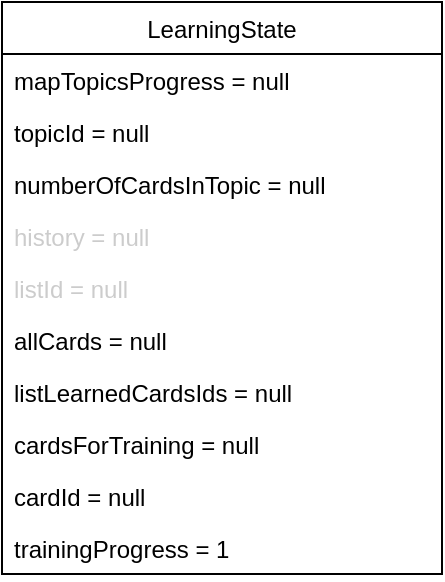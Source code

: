 <mxfile version="14.9.0" type="github">
  <diagram id="C5RBs43oDa-KdzZeNtuy" name="Page-1">
    <mxGraphModel dx="1426" dy="739" grid="1" gridSize="10" guides="1" tooltips="1" connect="1" arrows="1" fold="1" page="1" pageScale="1" pageWidth="827" pageHeight="1169" math="0" shadow="0">
      <root>
        <mxCell id="WIyWlLk6GJQsqaUBKTNV-0" />
        <mxCell id="WIyWlLk6GJQsqaUBKTNV-1" parent="WIyWlLk6GJQsqaUBKTNV-0" />
        <mxCell id="xblVIAik-VGrjhrXgYrc-5" value="LearningState" style="swimlane;fontStyle=0;childLayout=stackLayout;horizontal=1;startSize=26;horizontalStack=0;resizeParent=1;resizeParentMax=0;resizeLast=0;collapsible=1;marginBottom=0;" vertex="1" parent="WIyWlLk6GJQsqaUBKTNV-1">
          <mxGeometry x="600" y="140" width="220" height="286" as="geometry" />
        </mxCell>
        <mxCell id="xblVIAik-VGrjhrXgYrc-15" value="mapTopicsProgress = null" style="text;strokeColor=none;fillColor=none;align=left;verticalAlign=top;spacingLeft=4;spacingRight=4;overflow=hidden;rotatable=0;points=[[0,0.5],[1,0.5]];portConstraint=eastwest;fontColor=#000000;" vertex="1" parent="xblVIAik-VGrjhrXgYrc-5">
          <mxGeometry y="26" width="220" height="26" as="geometry" />
        </mxCell>
        <mxCell id="xblVIAik-VGrjhrXgYrc-6" value="topicId = null" style="text;strokeColor=none;fillColor=none;align=left;verticalAlign=top;spacingLeft=4;spacingRight=4;overflow=hidden;rotatable=0;points=[[0,0.5],[1,0.5]];portConstraint=eastwest;" vertex="1" parent="xblVIAik-VGrjhrXgYrc-5">
          <mxGeometry y="52" width="220" height="26" as="geometry" />
        </mxCell>
        <mxCell id="xblVIAik-VGrjhrXgYrc-9" value="numberOfCardsInTopic = null" style="text;strokeColor=none;fillColor=none;align=left;verticalAlign=top;spacingLeft=4;spacingRight=4;overflow=hidden;rotatable=0;points=[[0,0.5],[1,0.5]];portConstraint=eastwest;" vertex="1" parent="xblVIAik-VGrjhrXgYrc-5">
          <mxGeometry y="78" width="220" height="26" as="geometry" />
        </mxCell>
        <mxCell id="xblVIAik-VGrjhrXgYrc-11" value="history = null" style="text;strokeColor=none;fillColor=none;align=left;verticalAlign=top;spacingLeft=4;spacingRight=4;overflow=hidden;rotatable=0;points=[[0,0.5],[1,0.5]];portConstraint=eastwest;fontColor=#CCCCCC;" vertex="1" parent="xblVIAik-VGrjhrXgYrc-5">
          <mxGeometry y="104" width="220" height="26" as="geometry" />
        </mxCell>
        <mxCell id="xblVIAik-VGrjhrXgYrc-10" value="listId = null" style="text;strokeColor=none;fillColor=none;align=left;verticalAlign=top;spacingLeft=4;spacingRight=4;overflow=hidden;rotatable=0;points=[[0,0.5],[1,0.5]];portConstraint=eastwest;fontColor=#CCCCCC;" vertex="1" parent="xblVIAik-VGrjhrXgYrc-5">
          <mxGeometry y="130" width="220" height="26" as="geometry" />
        </mxCell>
        <mxCell id="xblVIAik-VGrjhrXgYrc-7" value="allCards = null" style="text;strokeColor=none;fillColor=none;align=left;verticalAlign=top;spacingLeft=4;spacingRight=4;overflow=hidden;rotatable=0;points=[[0,0.5],[1,0.5]];portConstraint=eastwest;" vertex="1" parent="xblVIAik-VGrjhrXgYrc-5">
          <mxGeometry y="156" width="220" height="26" as="geometry" />
        </mxCell>
        <mxCell id="xblVIAik-VGrjhrXgYrc-8" value="listLearnedCardsIds = null" style="text;strokeColor=none;fillColor=none;align=left;verticalAlign=top;spacingLeft=4;spacingRight=4;overflow=hidden;rotatable=0;points=[[0,0.5],[1,0.5]];portConstraint=eastwest;" vertex="1" parent="xblVIAik-VGrjhrXgYrc-5">
          <mxGeometry y="182" width="220" height="26" as="geometry" />
        </mxCell>
        <mxCell id="xblVIAik-VGrjhrXgYrc-12" value="cardsForTraining = null" style="text;strokeColor=none;fillColor=none;align=left;verticalAlign=top;spacingLeft=4;spacingRight=4;overflow=hidden;rotatable=0;points=[[0,0.5],[1,0.5]];portConstraint=eastwest;" vertex="1" parent="xblVIAik-VGrjhrXgYrc-5">
          <mxGeometry y="208" width="220" height="26" as="geometry" />
        </mxCell>
        <mxCell id="xblVIAik-VGrjhrXgYrc-13" value="cardId = null" style="text;strokeColor=none;fillColor=none;align=left;verticalAlign=top;spacingLeft=4;spacingRight=4;overflow=hidden;rotatable=0;points=[[0,0.5],[1,0.5]];portConstraint=eastwest;" vertex="1" parent="xblVIAik-VGrjhrXgYrc-5">
          <mxGeometry y="234" width="220" height="26" as="geometry" />
        </mxCell>
        <mxCell id="xblVIAik-VGrjhrXgYrc-14" value="trainingProgress = 1" style="text;strokeColor=none;fillColor=none;align=left;verticalAlign=top;spacingLeft=4;spacingRight=4;overflow=hidden;rotatable=0;points=[[0,0.5],[1,0.5]];portConstraint=eastwest;" vertex="1" parent="xblVIAik-VGrjhrXgYrc-5">
          <mxGeometry y="260" width="220" height="26" as="geometry" />
        </mxCell>
      </root>
    </mxGraphModel>
  </diagram>
</mxfile>
